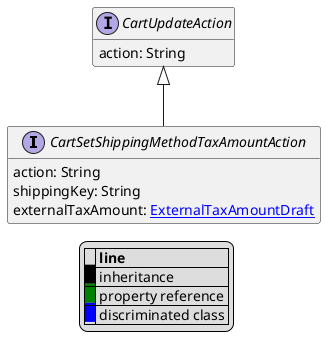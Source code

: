 @startuml

hide empty fields
hide empty methods
legend
|= |= line |
|<back:black>   </back>| inheritance |
|<back:green>   </back>| property reference |
|<back:blue>   </back>| discriminated class |
endlegend
interface CartSetShippingMethodTaxAmountAction [[CartSetShippingMethodTaxAmountAction.svg]] extends CartUpdateAction {
    action: String
    shippingKey: String
    externalTaxAmount: [[ExternalTaxAmountDraft.svg ExternalTaxAmountDraft]]
}
interface CartUpdateAction [[CartUpdateAction.svg]]  {
    action: String
}





@enduml
